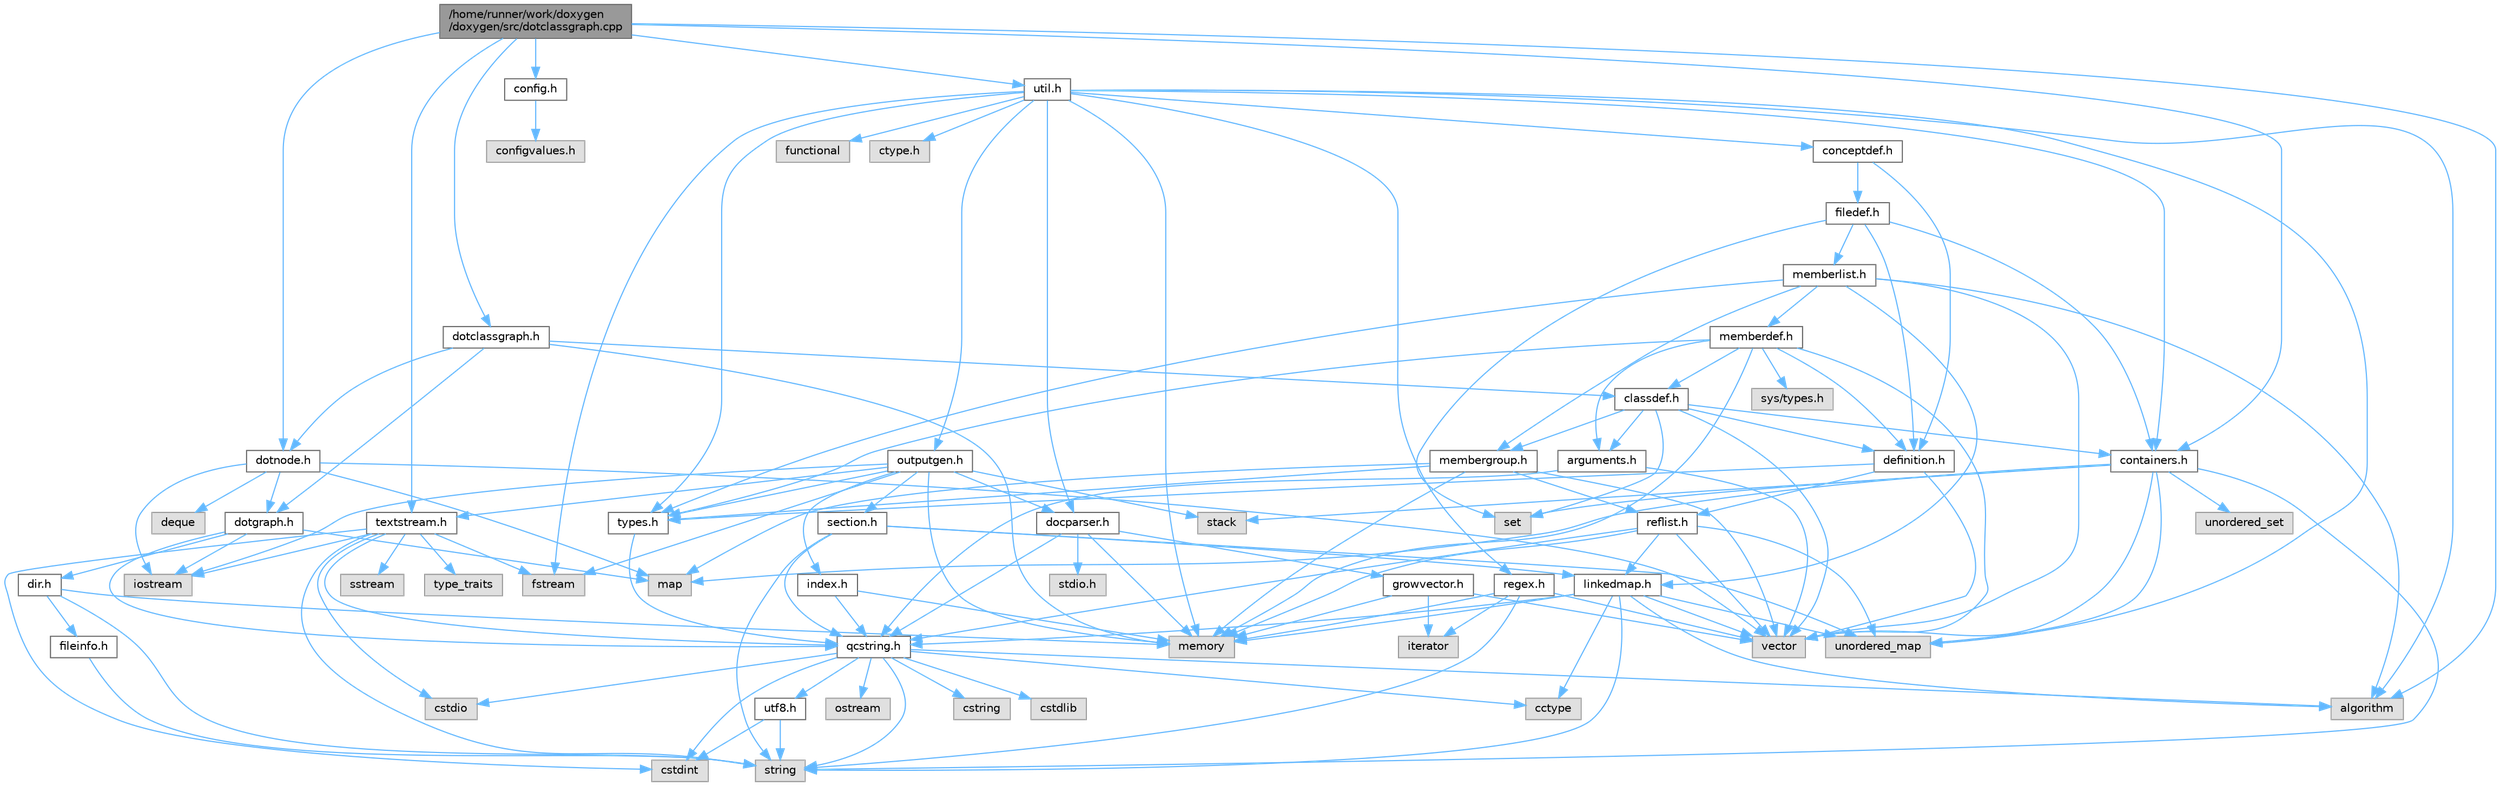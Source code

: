 digraph "/home/runner/work/doxygen/doxygen/src/dotclassgraph.cpp"
{
 // INTERACTIVE_SVG=YES
 // LATEX_PDF_SIZE
  bgcolor="transparent";
  edge [fontname=Helvetica,fontsize=10,labelfontname=Helvetica,labelfontsize=10];
  node [fontname=Helvetica,fontsize=10,shape=box,height=0.2,width=0.4];
  Node1 [label="/home/runner/work/doxygen\l/doxygen/src/dotclassgraph.cpp",height=0.2,width=0.4,color="gray40", fillcolor="grey60", style="filled", fontcolor="black",tooltip=" "];
  Node1 -> Node2 [color="steelblue1",style="solid"];
  Node2 [label="algorithm",height=0.2,width=0.4,color="grey60", fillcolor="#E0E0E0", style="filled",tooltip=" "];
  Node1 -> Node3 [color="steelblue1",style="solid"];
  Node3 [label="containers.h",height=0.2,width=0.4,color="grey40", fillcolor="white", style="filled",URL="$d5/d75/containers_8h.html",tooltip=" "];
  Node3 -> Node4 [color="steelblue1",style="solid"];
  Node4 [label="vector",height=0.2,width=0.4,color="grey60", fillcolor="#E0E0E0", style="filled",tooltip=" "];
  Node3 -> Node5 [color="steelblue1",style="solid"];
  Node5 [label="string",height=0.2,width=0.4,color="grey60", fillcolor="#E0E0E0", style="filled",tooltip=" "];
  Node3 -> Node6 [color="steelblue1",style="solid"];
  Node6 [label="set",height=0.2,width=0.4,color="grey60", fillcolor="#E0E0E0", style="filled",tooltip=" "];
  Node3 -> Node7 [color="steelblue1",style="solid"];
  Node7 [label="map",height=0.2,width=0.4,color="grey60", fillcolor="#E0E0E0", style="filled",tooltip=" "];
  Node3 -> Node8 [color="steelblue1",style="solid"];
  Node8 [label="unordered_set",height=0.2,width=0.4,color="grey60", fillcolor="#E0E0E0", style="filled",tooltip=" "];
  Node3 -> Node9 [color="steelblue1",style="solid"];
  Node9 [label="unordered_map",height=0.2,width=0.4,color="grey60", fillcolor="#E0E0E0", style="filled",tooltip=" "];
  Node3 -> Node10 [color="steelblue1",style="solid"];
  Node10 [label="stack",height=0.2,width=0.4,color="grey60", fillcolor="#E0E0E0", style="filled",tooltip=" "];
  Node1 -> Node11 [color="steelblue1",style="solid"];
  Node11 [label="dotclassgraph.h",height=0.2,width=0.4,color="grey40", fillcolor="white", style="filled",URL="$d5/d04/dotclassgraph_8h.html",tooltip=" "];
  Node11 -> Node12 [color="steelblue1",style="solid"];
  Node12 [label="memory",height=0.2,width=0.4,color="grey60", fillcolor="#E0E0E0", style="filled",tooltip=" "];
  Node11 -> Node13 [color="steelblue1",style="solid"];
  Node13 [label="classdef.h",height=0.2,width=0.4,color="grey40", fillcolor="white", style="filled",URL="$d1/da6/classdef_8h.html",tooltip=" "];
  Node13 -> Node4 [color="steelblue1",style="solid"];
  Node13 -> Node6 [color="steelblue1",style="solid"];
  Node13 -> Node3 [color="steelblue1",style="solid"];
  Node13 -> Node14 [color="steelblue1",style="solid"];
  Node14 [label="definition.h",height=0.2,width=0.4,color="grey40", fillcolor="white", style="filled",URL="$df/da1/definition_8h.html",tooltip=" "];
  Node14 -> Node4 [color="steelblue1",style="solid"];
  Node14 -> Node15 [color="steelblue1",style="solid"];
  Node15 [label="types.h",height=0.2,width=0.4,color="grey40", fillcolor="white", style="filled",URL="$d9/d49/types_8h.html",tooltip="This file contains a number of basic enums and types."];
  Node15 -> Node16 [color="steelblue1",style="solid"];
  Node16 [label="qcstring.h",height=0.2,width=0.4,color="grey40", fillcolor="white", style="filled",URL="$d7/d5c/qcstring_8h.html",tooltip=" "];
  Node16 -> Node5 [color="steelblue1",style="solid"];
  Node16 -> Node2 [color="steelblue1",style="solid"];
  Node16 -> Node17 [color="steelblue1",style="solid"];
  Node17 [label="cctype",height=0.2,width=0.4,color="grey60", fillcolor="#E0E0E0", style="filled",tooltip=" "];
  Node16 -> Node18 [color="steelblue1",style="solid"];
  Node18 [label="cstring",height=0.2,width=0.4,color="grey60", fillcolor="#E0E0E0", style="filled",tooltip=" "];
  Node16 -> Node19 [color="steelblue1",style="solid"];
  Node19 [label="cstdio",height=0.2,width=0.4,color="grey60", fillcolor="#E0E0E0", style="filled",tooltip=" "];
  Node16 -> Node20 [color="steelblue1",style="solid"];
  Node20 [label="cstdlib",height=0.2,width=0.4,color="grey60", fillcolor="#E0E0E0", style="filled",tooltip=" "];
  Node16 -> Node21 [color="steelblue1",style="solid"];
  Node21 [label="cstdint",height=0.2,width=0.4,color="grey60", fillcolor="#E0E0E0", style="filled",tooltip=" "];
  Node16 -> Node22 [color="steelblue1",style="solid"];
  Node22 [label="ostream",height=0.2,width=0.4,color="grey60", fillcolor="#E0E0E0", style="filled",tooltip=" "];
  Node16 -> Node23 [color="steelblue1",style="solid"];
  Node23 [label="utf8.h",height=0.2,width=0.4,color="grey40", fillcolor="white", style="filled",URL="$db/d7c/utf8_8h.html",tooltip="Various UTF8 related helper functions."];
  Node23 -> Node21 [color="steelblue1",style="solid"];
  Node23 -> Node5 [color="steelblue1",style="solid"];
  Node14 -> Node24 [color="steelblue1",style="solid"];
  Node24 [label="reflist.h",height=0.2,width=0.4,color="grey40", fillcolor="white", style="filled",URL="$d1/d02/reflist_8h.html",tooltip=" "];
  Node24 -> Node4 [color="steelblue1",style="solid"];
  Node24 -> Node9 [color="steelblue1",style="solid"];
  Node24 -> Node12 [color="steelblue1",style="solid"];
  Node24 -> Node16 [color="steelblue1",style="solid"];
  Node24 -> Node25 [color="steelblue1",style="solid"];
  Node25 [label="linkedmap.h",height=0.2,width=0.4,color="grey40", fillcolor="white", style="filled",URL="$da/de1/linkedmap_8h.html",tooltip=" "];
  Node25 -> Node9 [color="steelblue1",style="solid"];
  Node25 -> Node4 [color="steelblue1",style="solid"];
  Node25 -> Node12 [color="steelblue1",style="solid"];
  Node25 -> Node5 [color="steelblue1",style="solid"];
  Node25 -> Node2 [color="steelblue1",style="solid"];
  Node25 -> Node17 [color="steelblue1",style="solid"];
  Node25 -> Node16 [color="steelblue1",style="solid"];
  Node13 -> Node26 [color="steelblue1",style="solid"];
  Node26 [label="arguments.h",height=0.2,width=0.4,color="grey40", fillcolor="white", style="filled",URL="$df/d9b/arguments_8h.html",tooltip=" "];
  Node26 -> Node4 [color="steelblue1",style="solid"];
  Node26 -> Node16 [color="steelblue1",style="solid"];
  Node13 -> Node27 [color="steelblue1",style="solid"];
  Node27 [label="membergroup.h",height=0.2,width=0.4,color="grey40", fillcolor="white", style="filled",URL="$d9/d11/membergroup_8h.html",tooltip=" "];
  Node27 -> Node4 [color="steelblue1",style="solid"];
  Node27 -> Node7 [color="steelblue1",style="solid"];
  Node27 -> Node12 [color="steelblue1",style="solid"];
  Node27 -> Node15 [color="steelblue1",style="solid"];
  Node27 -> Node24 [color="steelblue1",style="solid"];
  Node11 -> Node28 [color="steelblue1",style="solid"];
  Node28 [label="dotnode.h",height=0.2,width=0.4,color="grey40", fillcolor="white", style="filled",URL="$d8/d3b/dotnode_8h.html",tooltip=" "];
  Node28 -> Node4 [color="steelblue1",style="solid"];
  Node28 -> Node7 [color="steelblue1",style="solid"];
  Node28 -> Node29 [color="steelblue1",style="solid"];
  Node29 [label="deque",height=0.2,width=0.4,color="grey60", fillcolor="#E0E0E0", style="filled",tooltip=" "];
  Node28 -> Node30 [color="steelblue1",style="solid"];
  Node30 [label="iostream",height=0.2,width=0.4,color="grey60", fillcolor="#E0E0E0", style="filled",tooltip=" "];
  Node28 -> Node31 [color="steelblue1",style="solid"];
  Node31 [label="dotgraph.h",height=0.2,width=0.4,color="grey40", fillcolor="white", style="filled",URL="$d0/daa/dotgraph_8h.html",tooltip=" "];
  Node31 -> Node30 [color="steelblue1",style="solid"];
  Node31 -> Node7 [color="steelblue1",style="solid"];
  Node31 -> Node16 [color="steelblue1",style="solid"];
  Node31 -> Node32 [color="steelblue1",style="solid"];
  Node32 [label="dir.h",height=0.2,width=0.4,color="grey40", fillcolor="white", style="filled",URL="$df/d9c/dir_8h.html",tooltip=" "];
  Node32 -> Node5 [color="steelblue1",style="solid"];
  Node32 -> Node12 [color="steelblue1",style="solid"];
  Node32 -> Node33 [color="steelblue1",style="solid"];
  Node33 [label="fileinfo.h",height=0.2,width=0.4,color="grey40", fillcolor="white", style="filled",URL="$df/d45/fileinfo_8h.html",tooltip=" "];
  Node33 -> Node5 [color="steelblue1",style="solid"];
  Node11 -> Node31 [color="steelblue1",style="solid"];
  Node1 -> Node28 [color="steelblue1",style="solid"];
  Node1 -> Node34 [color="steelblue1",style="solid"];
  Node34 [label="textstream.h",height=0.2,width=0.4,color="grey40", fillcolor="white", style="filled",URL="$d4/d7d/textstream_8h.html",tooltip=" "];
  Node34 -> Node5 [color="steelblue1",style="solid"];
  Node34 -> Node30 [color="steelblue1",style="solid"];
  Node34 -> Node35 [color="steelblue1",style="solid"];
  Node35 [label="sstream",height=0.2,width=0.4,color="grey60", fillcolor="#E0E0E0", style="filled",tooltip=" "];
  Node34 -> Node21 [color="steelblue1",style="solid"];
  Node34 -> Node19 [color="steelblue1",style="solid"];
  Node34 -> Node36 [color="steelblue1",style="solid"];
  Node36 [label="fstream",height=0.2,width=0.4,color="grey60", fillcolor="#E0E0E0", style="filled",tooltip=" "];
  Node34 -> Node37 [color="steelblue1",style="solid"];
  Node37 [label="type_traits",height=0.2,width=0.4,color="grey60", fillcolor="#E0E0E0", style="filled",tooltip=" "];
  Node34 -> Node16 [color="steelblue1",style="solid"];
  Node1 -> Node38 [color="steelblue1",style="solid"];
  Node38 [label="config.h",height=0.2,width=0.4,color="grey40", fillcolor="white", style="filled",URL="$db/d16/config_8h.html",tooltip=" "];
  Node38 -> Node39 [color="steelblue1",style="solid"];
  Node39 [label="configvalues.h",height=0.2,width=0.4,color="grey60", fillcolor="#E0E0E0", style="filled",tooltip=" "];
  Node1 -> Node40 [color="steelblue1",style="solid"];
  Node40 [label="util.h",height=0.2,width=0.4,color="grey40", fillcolor="white", style="filled",URL="$d8/d3c/util_8h.html",tooltip="A bunch of utility functions."];
  Node40 -> Node12 [color="steelblue1",style="solid"];
  Node40 -> Node9 [color="steelblue1",style="solid"];
  Node40 -> Node2 [color="steelblue1",style="solid"];
  Node40 -> Node41 [color="steelblue1",style="solid"];
  Node41 [label="functional",height=0.2,width=0.4,color="grey60", fillcolor="#E0E0E0", style="filled",tooltip=" "];
  Node40 -> Node36 [color="steelblue1",style="solid"];
  Node40 -> Node42 [color="steelblue1",style="solid"];
  Node42 [label="ctype.h",height=0.2,width=0.4,color="grey60", fillcolor="#E0E0E0", style="filled",tooltip=" "];
  Node40 -> Node15 [color="steelblue1",style="solid"];
  Node40 -> Node43 [color="steelblue1",style="solid"];
  Node43 [label="docparser.h",height=0.2,width=0.4,color="grey40", fillcolor="white", style="filled",URL="$de/d9c/docparser_8h.html",tooltip=" "];
  Node43 -> Node44 [color="steelblue1",style="solid"];
  Node44 [label="stdio.h",height=0.2,width=0.4,color="grey60", fillcolor="#E0E0E0", style="filled",tooltip=" "];
  Node43 -> Node12 [color="steelblue1",style="solid"];
  Node43 -> Node16 [color="steelblue1",style="solid"];
  Node43 -> Node45 [color="steelblue1",style="solid"];
  Node45 [label="growvector.h",height=0.2,width=0.4,color="grey40", fillcolor="white", style="filled",URL="$d7/d50/growvector_8h.html",tooltip=" "];
  Node45 -> Node4 [color="steelblue1",style="solid"];
  Node45 -> Node12 [color="steelblue1",style="solid"];
  Node45 -> Node46 [color="steelblue1",style="solid"];
  Node46 [label="iterator",height=0.2,width=0.4,color="grey60", fillcolor="#E0E0E0", style="filled",tooltip=" "];
  Node40 -> Node3 [color="steelblue1",style="solid"];
  Node40 -> Node47 [color="steelblue1",style="solid"];
  Node47 [label="outputgen.h",height=0.2,width=0.4,color="grey40", fillcolor="white", style="filled",URL="$df/d06/outputgen_8h.html",tooltip=" "];
  Node47 -> Node12 [color="steelblue1",style="solid"];
  Node47 -> Node10 [color="steelblue1",style="solid"];
  Node47 -> Node30 [color="steelblue1",style="solid"];
  Node47 -> Node36 [color="steelblue1",style="solid"];
  Node47 -> Node15 [color="steelblue1",style="solid"];
  Node47 -> Node48 [color="steelblue1",style="solid"];
  Node48 [label="index.h",height=0.2,width=0.4,color="grey40", fillcolor="white", style="filled",URL="$d1/db5/index_8h.html",tooltip=" "];
  Node48 -> Node12 [color="steelblue1",style="solid"];
  Node48 -> Node16 [color="steelblue1",style="solid"];
  Node47 -> Node49 [color="steelblue1",style="solid"];
  Node49 [label="section.h",height=0.2,width=0.4,color="grey40", fillcolor="white", style="filled",URL="$d1/d2a/section_8h.html",tooltip=" "];
  Node49 -> Node5 [color="steelblue1",style="solid"];
  Node49 -> Node9 [color="steelblue1",style="solid"];
  Node49 -> Node16 [color="steelblue1",style="solid"];
  Node49 -> Node25 [color="steelblue1",style="solid"];
  Node47 -> Node34 [color="steelblue1",style="solid"];
  Node47 -> Node43 [color="steelblue1",style="solid"];
  Node40 -> Node50 [color="steelblue1",style="solid"];
  Node50 [label="regex.h",height=0.2,width=0.4,color="grey40", fillcolor="white", style="filled",URL="$d1/d21/regex_8h.html",tooltip=" "];
  Node50 -> Node12 [color="steelblue1",style="solid"];
  Node50 -> Node5 [color="steelblue1",style="solid"];
  Node50 -> Node4 [color="steelblue1",style="solid"];
  Node50 -> Node46 [color="steelblue1",style="solid"];
  Node40 -> Node51 [color="steelblue1",style="solid"];
  Node51 [label="conceptdef.h",height=0.2,width=0.4,color="grey40", fillcolor="white", style="filled",URL="$da/df1/conceptdef_8h.html",tooltip=" "];
  Node51 -> Node14 [color="steelblue1",style="solid"];
  Node51 -> Node52 [color="steelblue1",style="solid"];
  Node52 [label="filedef.h",height=0.2,width=0.4,color="grey40", fillcolor="white", style="filled",URL="$d4/d3a/filedef_8h.html",tooltip=" "];
  Node52 -> Node6 [color="steelblue1",style="solid"];
  Node52 -> Node14 [color="steelblue1",style="solid"];
  Node52 -> Node53 [color="steelblue1",style="solid"];
  Node53 [label="memberlist.h",height=0.2,width=0.4,color="grey40", fillcolor="white", style="filled",URL="$dd/d78/memberlist_8h.html",tooltip=" "];
  Node53 -> Node4 [color="steelblue1",style="solid"];
  Node53 -> Node2 [color="steelblue1",style="solid"];
  Node53 -> Node54 [color="steelblue1",style="solid"];
  Node54 [label="memberdef.h",height=0.2,width=0.4,color="grey40", fillcolor="white", style="filled",URL="$d4/d46/memberdef_8h.html",tooltip=" "];
  Node54 -> Node4 [color="steelblue1",style="solid"];
  Node54 -> Node12 [color="steelblue1",style="solid"];
  Node54 -> Node55 [color="steelblue1",style="solid"];
  Node55 [label="sys/types.h",height=0.2,width=0.4,color="grey60", fillcolor="#E0E0E0", style="filled",tooltip=" "];
  Node54 -> Node15 [color="steelblue1",style="solid"];
  Node54 -> Node14 [color="steelblue1",style="solid"];
  Node54 -> Node26 [color="steelblue1",style="solid"];
  Node54 -> Node13 [color="steelblue1",style="solid"];
  Node53 -> Node25 [color="steelblue1",style="solid"];
  Node53 -> Node15 [color="steelblue1",style="solid"];
  Node53 -> Node27 [color="steelblue1",style="solid"];
  Node52 -> Node3 [color="steelblue1",style="solid"];
}
